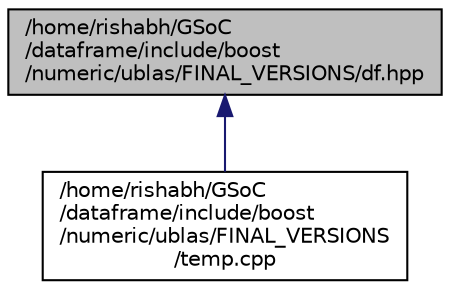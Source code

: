 digraph "/home/rishabh/GSoC/dataframe/include/boost/numeric/ublas/FINAL_VERSIONS/df.hpp"
{
  edge [fontname="Helvetica",fontsize="10",labelfontname="Helvetica",labelfontsize="10"];
  node [fontname="Helvetica",fontsize="10",shape=record];
  Node1 [label="/home/rishabh/GSoC\l/dataframe/include/boost\l/numeric/ublas/FINAL_VERSIONS/df.hpp",height=0.2,width=0.4,color="black", fillcolor="grey75", style="filled", fontcolor="black"];
  Node1 -> Node2 [dir="back",color="midnightblue",fontsize="10",style="solid",fontname="Helvetica"];
  Node2 [label="/home/rishabh/GSoC\l/dataframe/include/boost\l/numeric/ublas/FINAL_VERSIONS\l/temp.cpp",height=0.2,width=0.4,color="black", fillcolor="white", style="filled",URL="$temp_8cpp.html"];
}
